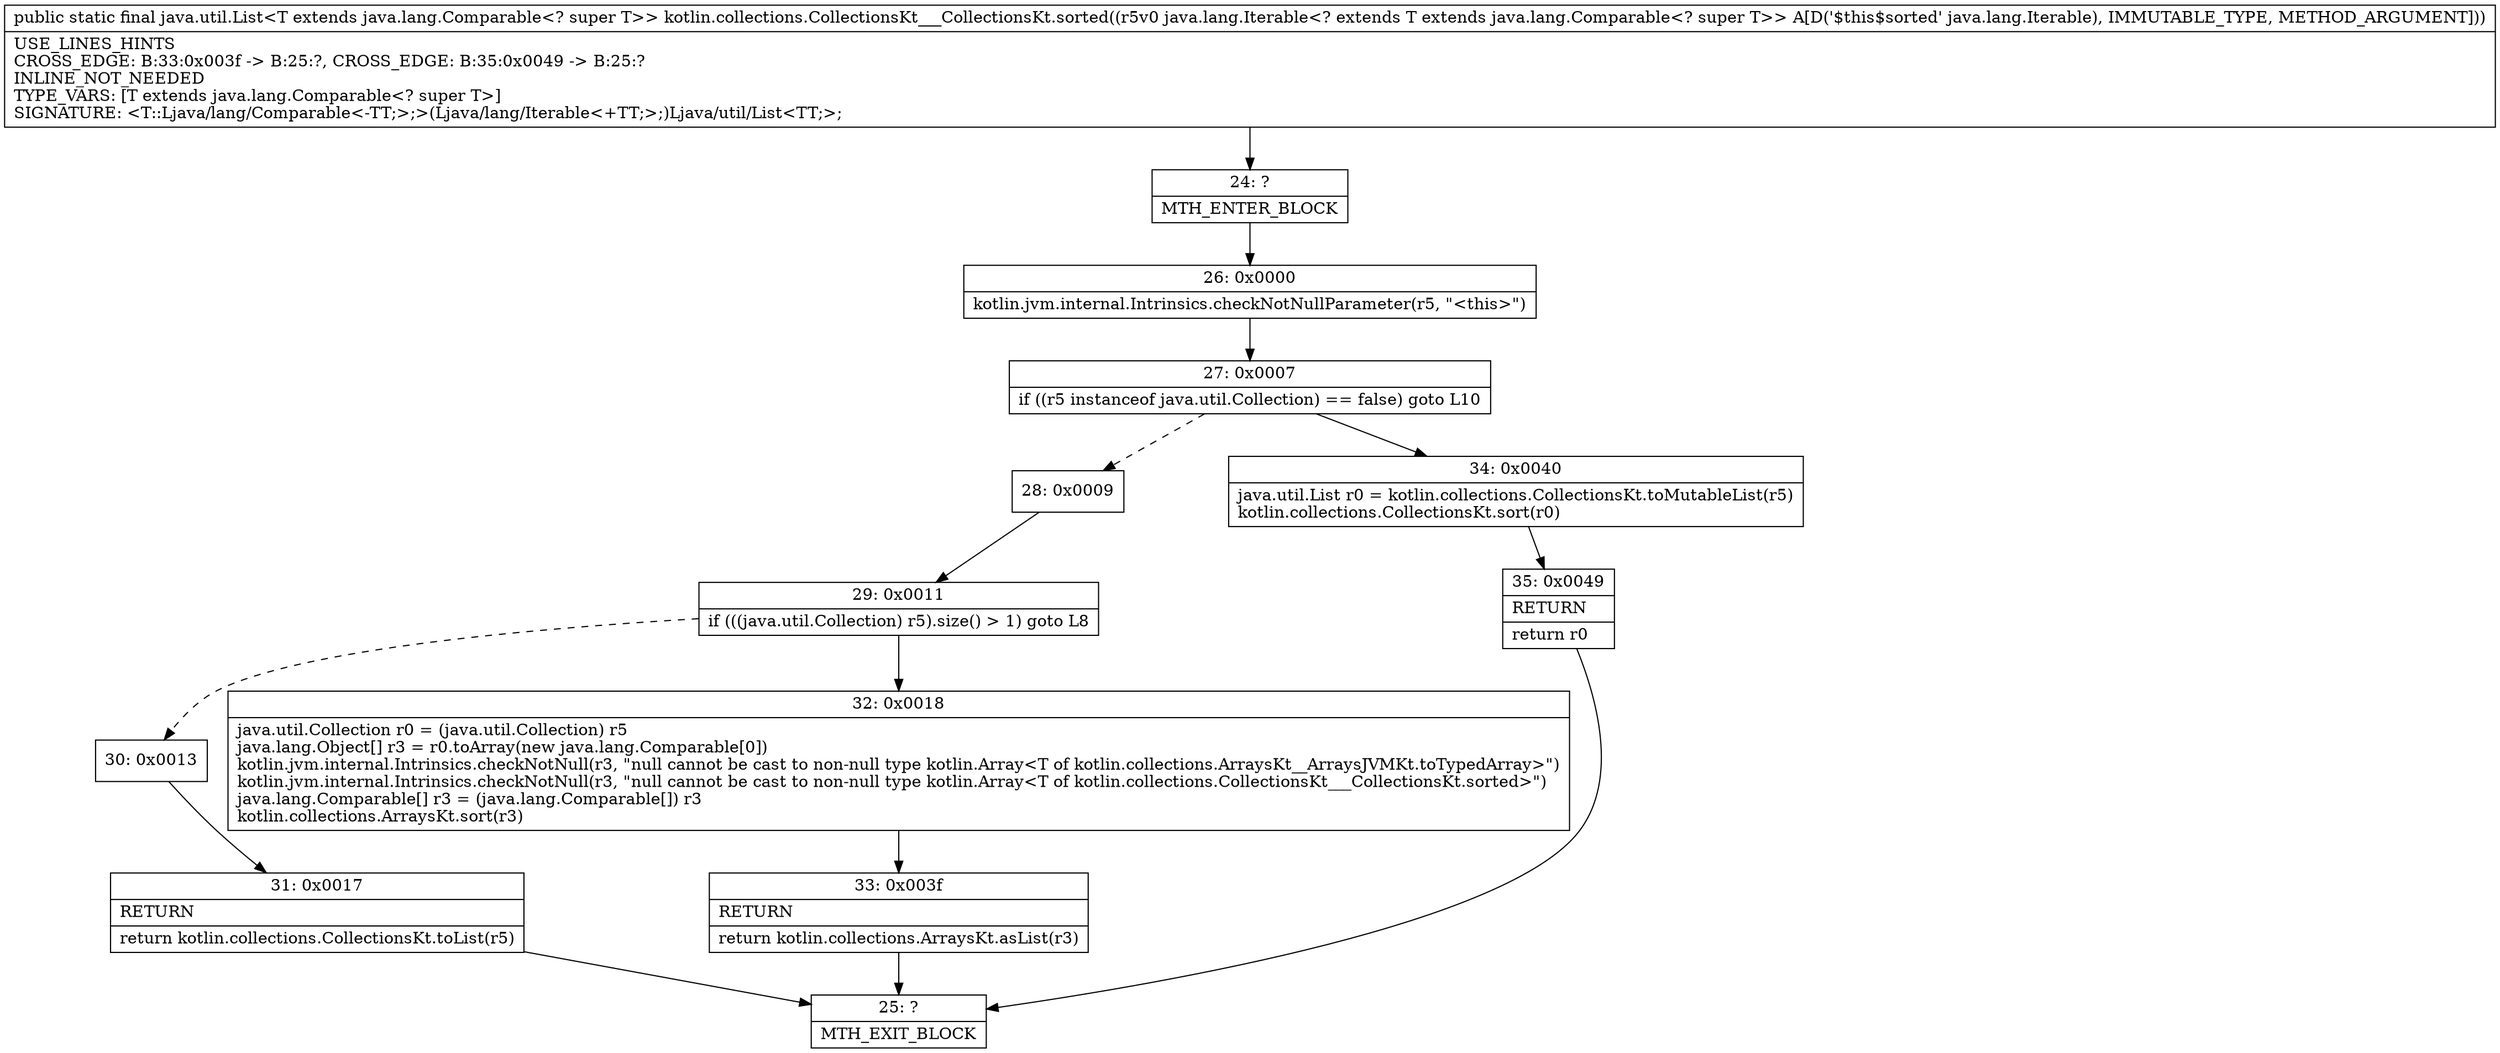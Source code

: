 digraph "CFG forkotlin.collections.CollectionsKt___CollectionsKt.sorted(Ljava\/lang\/Iterable;)Ljava\/util\/List;" {
Node_24 [shape=record,label="{24\:\ ?|MTH_ENTER_BLOCK\l}"];
Node_26 [shape=record,label="{26\:\ 0x0000|kotlin.jvm.internal.Intrinsics.checkNotNullParameter(r5, \"\<this\>\")\l}"];
Node_27 [shape=record,label="{27\:\ 0x0007|if ((r5 instanceof java.util.Collection) == false) goto L10\l}"];
Node_28 [shape=record,label="{28\:\ 0x0009}"];
Node_29 [shape=record,label="{29\:\ 0x0011|if (((java.util.Collection) r5).size() \> 1) goto L8\l}"];
Node_30 [shape=record,label="{30\:\ 0x0013}"];
Node_31 [shape=record,label="{31\:\ 0x0017|RETURN\l|return kotlin.collections.CollectionsKt.toList(r5)\l}"];
Node_25 [shape=record,label="{25\:\ ?|MTH_EXIT_BLOCK\l}"];
Node_32 [shape=record,label="{32\:\ 0x0018|java.util.Collection r0 = (java.util.Collection) r5\ljava.lang.Object[] r3 = r0.toArray(new java.lang.Comparable[0])\lkotlin.jvm.internal.Intrinsics.checkNotNull(r3, \"null cannot be cast to non\-null type kotlin.Array\<T of kotlin.collections.ArraysKt__ArraysJVMKt.toTypedArray\>\")\lkotlin.jvm.internal.Intrinsics.checkNotNull(r3, \"null cannot be cast to non\-null type kotlin.Array\<T of kotlin.collections.CollectionsKt___CollectionsKt.sorted\>\")\ljava.lang.Comparable[] r3 = (java.lang.Comparable[]) r3\lkotlin.collections.ArraysKt.sort(r3)\l}"];
Node_33 [shape=record,label="{33\:\ 0x003f|RETURN\l|return kotlin.collections.ArraysKt.asList(r3)\l}"];
Node_34 [shape=record,label="{34\:\ 0x0040|java.util.List r0 = kotlin.collections.CollectionsKt.toMutableList(r5)\lkotlin.collections.CollectionsKt.sort(r0)\l}"];
Node_35 [shape=record,label="{35\:\ 0x0049|RETURN\l|return r0\l}"];
MethodNode[shape=record,label="{public static final java.util.List\<T extends java.lang.Comparable\<? super T\>\> kotlin.collections.CollectionsKt___CollectionsKt.sorted((r5v0 java.lang.Iterable\<? extends T extends java.lang.Comparable\<? super T\>\> A[D('$this$sorted' java.lang.Iterable), IMMUTABLE_TYPE, METHOD_ARGUMENT]))  | USE_LINES_HINTS\lCROSS_EDGE: B:33:0x003f \-\> B:25:?, CROSS_EDGE: B:35:0x0049 \-\> B:25:?\lINLINE_NOT_NEEDED\lTYPE_VARS: [T extends java.lang.Comparable\<? super T\>]\lSIGNATURE: \<T::Ljava\/lang\/Comparable\<\-TT;\>;\>(Ljava\/lang\/Iterable\<+TT;\>;)Ljava\/util\/List\<TT;\>;\l}"];
MethodNode -> Node_24;Node_24 -> Node_26;
Node_26 -> Node_27;
Node_27 -> Node_28[style=dashed];
Node_27 -> Node_34;
Node_28 -> Node_29;
Node_29 -> Node_30[style=dashed];
Node_29 -> Node_32;
Node_30 -> Node_31;
Node_31 -> Node_25;
Node_32 -> Node_33;
Node_33 -> Node_25;
Node_34 -> Node_35;
Node_35 -> Node_25;
}

